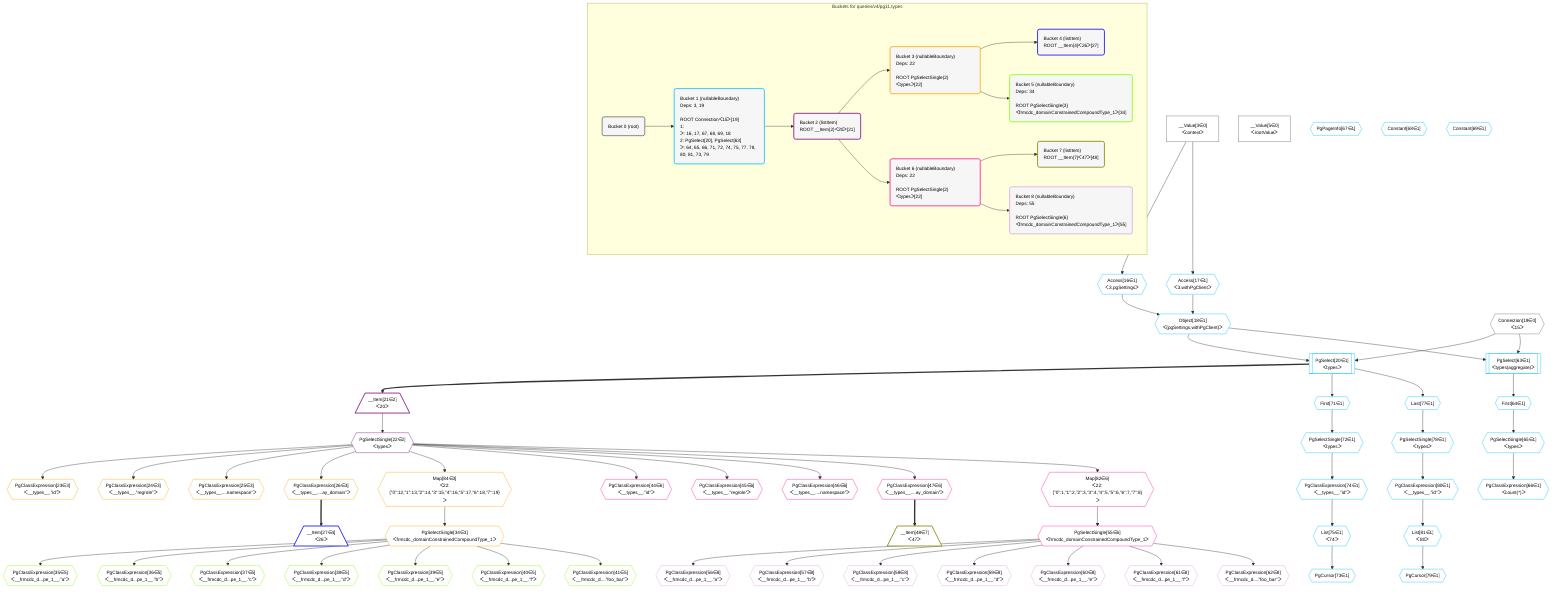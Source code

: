 %%{init: {'themeVariables': { 'fontSize': '12px'}}}%%
graph TD
    classDef path fill:#eee,stroke:#000,color:#000
    classDef plan fill:#fff,stroke-width:1px,color:#000
    classDef itemplan fill:#fff,stroke-width:2px,color:#000
    classDef unbatchedplan fill:#dff,stroke-width:1px,color:#000
    classDef sideeffectplan fill:#fcc,stroke-width:2px,color:#000
    classDef bucket fill:#f6f6f6,color:#000,stroke-width:2px,text-align:left


    %% define steps
    __Value3["__Value[3∈0]<br />ᐸcontextᐳ"]:::plan
    __Value5["__Value[5∈0]<br />ᐸrootValueᐳ"]:::plan
    Access16{{"Access[16∈1]<br />ᐸ3.pgSettingsᐳ"}}:::plan
    Access17{{"Access[17∈1]<br />ᐸ3.withPgClientᐳ"}}:::plan
    Object18{{"Object[18∈1]<br />ᐸ{pgSettings,withPgClient}ᐳ"}}:::plan
    Connection19{{"Connection[19∈0]<br />ᐸ15ᐳ"}}:::plan
    PgSelect20[["PgSelect[20∈1]<br />ᐸtypesᐳ"]]:::plan
    __Item21[/"__Item[21∈2]<br />ᐸ20ᐳ"\]:::itemplan
    PgSelectSingle22{{"PgSelectSingle[22∈2]<br />ᐸtypesᐳ"}}:::plan
    PgClassExpression23{{"PgClassExpression[23∈3]<br />ᐸ__types__.”id”ᐳ"}}:::plan
    PgClassExpression24{{"PgClassExpression[24∈3]<br />ᐸ__types__.”regrole”ᐳ"}}:::plan
    PgClassExpression25{{"PgClassExpression[25∈3]<br />ᐸ__types__....namespace”ᐳ"}}:::plan
    PgClassExpression26{{"PgClassExpression[26∈3]<br />ᐸ__types__....ay_domain”ᐳ"}}:::plan
    __Item27[/"__Item[27∈4]<br />ᐸ26ᐳ"\]:::itemplan
    Map84{{"Map[84∈3]<br />ᐸ22:{”0”:12,”1”:13,”2”:14,”3”:15,”4”:16,”5”:17,”6”:18,”7”:19}ᐳ"}}:::plan
    PgSelectSingle34{{"PgSelectSingle[34∈3]<br />ᐸfrmcdc_domainConstrainedCompoundType_1ᐳ"}}:::plan
    PgClassExpression35{{"PgClassExpression[35∈5]<br />ᐸ__frmcdc_d...pe_1__.”a”ᐳ"}}:::plan
    PgClassExpression36{{"PgClassExpression[36∈5]<br />ᐸ__frmcdc_d...pe_1__.”b”ᐳ"}}:::plan
    PgClassExpression37{{"PgClassExpression[37∈5]<br />ᐸ__frmcdc_d...pe_1__.”c”ᐳ"}}:::plan
    PgClassExpression38{{"PgClassExpression[38∈5]<br />ᐸ__frmcdc_d...pe_1__.”d”ᐳ"}}:::plan
    PgClassExpression39{{"PgClassExpression[39∈5]<br />ᐸ__frmcdc_d...pe_1__.”e”ᐳ"}}:::plan
    PgClassExpression40{{"PgClassExpression[40∈5]<br />ᐸ__frmcdc_d...pe_1__.”f”ᐳ"}}:::plan
    PgClassExpression41{{"PgClassExpression[41∈5]<br />ᐸ__frmcdc_d....”foo_bar”ᐳ"}}:::plan
    PgClassExpression44{{"PgClassExpression[44∈6]<br />ᐸ__types__.”id”ᐳ"}}:::plan
    PgClassExpression45{{"PgClassExpression[45∈6]<br />ᐸ__types__.”regrole”ᐳ"}}:::plan
    PgClassExpression46{{"PgClassExpression[46∈6]<br />ᐸ__types__....namespace”ᐳ"}}:::plan
    PgClassExpression47{{"PgClassExpression[47∈6]<br />ᐸ__types__....ay_domain”ᐳ"}}:::plan
    __Item48[/"__Item[48∈7]<br />ᐸ47ᐳ"\]:::itemplan
    Map82{{"Map[82∈6]<br />ᐸ22:{”0”:1,”1”:2,”2”:3,”3”:4,”4”:5,”5”:6,”6”:7,”7”:8}ᐳ"}}:::plan
    PgSelectSingle55{{"PgSelectSingle[55∈6]<br />ᐸfrmcdc_domainConstrainedCompoundType_1ᐳ"}}:::plan
    PgClassExpression56{{"PgClassExpression[56∈8]<br />ᐸ__frmcdc_d...pe_1__.”a”ᐳ"}}:::plan
    PgClassExpression57{{"PgClassExpression[57∈8]<br />ᐸ__frmcdc_d...pe_1__.”b”ᐳ"}}:::plan
    PgClassExpression58{{"PgClassExpression[58∈8]<br />ᐸ__frmcdc_d...pe_1__.”c”ᐳ"}}:::plan
    PgClassExpression59{{"PgClassExpression[59∈8]<br />ᐸ__frmcdc_d...pe_1__.”d”ᐳ"}}:::plan
    PgClassExpression60{{"PgClassExpression[60∈8]<br />ᐸ__frmcdc_d...pe_1__.”e”ᐳ"}}:::plan
    PgClassExpression61{{"PgClassExpression[61∈8]<br />ᐸ__frmcdc_d...pe_1__.”f”ᐳ"}}:::plan
    PgClassExpression62{{"PgClassExpression[62∈8]<br />ᐸ__frmcdc_d....”foo_bar”ᐳ"}}:::plan
    PgSelect63[["PgSelect[63∈1]<br />ᐸtypes(aggregate)ᐳ"]]:::plan
    First64{{"First[64∈1]"}}:::plan
    PgSelectSingle65{{"PgSelectSingle[65∈1]<br />ᐸtypesᐳ"}}:::plan
    PgClassExpression66{{"PgClassExpression[66∈1]<br />ᐸcount(*)ᐳ"}}:::plan
    PgPageInfo67{{"PgPageInfo[67∈1]"}}:::plan
    Constant68{{"Constant[68∈1]"}}:::plan
    Constant69{{"Constant[69∈1]"}}:::plan
    First71{{"First[71∈1]"}}:::plan
    PgSelectSingle72{{"PgSelectSingle[72∈1]<br />ᐸtypesᐳ"}}:::plan
    PgClassExpression74{{"PgClassExpression[74∈1]<br />ᐸ__types__.”id”ᐳ"}}:::plan
    List75{{"List[75∈1]<br />ᐸ74ᐳ"}}:::plan
    PgCursor73{{"PgCursor[73∈1]"}}:::plan
    Last77{{"Last[77∈1]"}}:::plan
    PgSelectSingle78{{"PgSelectSingle[78∈1]<br />ᐸtypesᐳ"}}:::plan
    PgClassExpression80{{"PgClassExpression[80∈1]<br />ᐸ__types__.”id”ᐳ"}}:::plan
    List81{{"List[81∈1]<br />ᐸ80ᐳ"}}:::plan
    PgCursor79{{"PgCursor[79∈1]"}}:::plan

    %% plan dependencies
    __Value3 --> Access16
    __Value3 --> Access17
    Access16 & Access17 --> Object18
    Object18 & Connection19 --> PgSelect20
    PgSelect20 ==> __Item21
    __Item21 --> PgSelectSingle22
    PgSelectSingle22 --> PgClassExpression23
    PgSelectSingle22 --> PgClassExpression24
    PgSelectSingle22 --> PgClassExpression25
    PgSelectSingle22 --> PgClassExpression26
    PgClassExpression26 ==> __Item27
    PgSelectSingle22 --> Map84
    Map84 --> PgSelectSingle34
    PgSelectSingle34 --> PgClassExpression35
    PgSelectSingle34 --> PgClassExpression36
    PgSelectSingle34 --> PgClassExpression37
    PgSelectSingle34 --> PgClassExpression38
    PgSelectSingle34 --> PgClassExpression39
    PgSelectSingle34 --> PgClassExpression40
    PgSelectSingle34 --> PgClassExpression41
    PgSelectSingle22 --> PgClassExpression44
    PgSelectSingle22 --> PgClassExpression45
    PgSelectSingle22 --> PgClassExpression46
    PgSelectSingle22 --> PgClassExpression47
    PgClassExpression47 ==> __Item48
    PgSelectSingle22 --> Map82
    Map82 --> PgSelectSingle55
    PgSelectSingle55 --> PgClassExpression56
    PgSelectSingle55 --> PgClassExpression57
    PgSelectSingle55 --> PgClassExpression58
    PgSelectSingle55 --> PgClassExpression59
    PgSelectSingle55 --> PgClassExpression60
    PgSelectSingle55 --> PgClassExpression61
    PgSelectSingle55 --> PgClassExpression62
    Object18 & Connection19 --> PgSelect63
    PgSelect63 --> First64
    First64 --> PgSelectSingle65
    PgSelectSingle65 --> PgClassExpression66
    PgSelect20 --> First71
    First71 --> PgSelectSingle72
    PgSelectSingle72 --> PgClassExpression74
    PgClassExpression74 --> List75
    List75 --> PgCursor73
    PgSelect20 --> Last77
    Last77 --> PgSelectSingle78
    PgSelectSingle78 --> PgClassExpression80
    PgClassExpression80 --> List81
    List81 --> PgCursor79

    subgraph "Buckets for queries/v4/pg11.types"
    Bucket0("Bucket 0 (root)"):::bucket
    classDef bucket0 stroke:#696969
    class Bucket0,__Value3,__Value5,Connection19 bucket0
    Bucket1("Bucket 1 (nullableBoundary)<br />Deps: 3, 19<br /><br />ROOT Connectionᐸ15ᐳ[19]<br />1: <br />ᐳ: 16, 17, 67, 68, 69, 18<br />2: PgSelect[20], PgSelect[63]<br />ᐳ: 64, 65, 66, 71, 72, 74, 75, 77, 78, 80, 81, 73, 79"):::bucket
    classDef bucket1 stroke:#00bfff
    class Bucket1,Access16,Access17,Object18,PgSelect20,PgSelect63,First64,PgSelectSingle65,PgClassExpression66,PgPageInfo67,Constant68,Constant69,First71,PgSelectSingle72,PgCursor73,PgClassExpression74,List75,Last77,PgSelectSingle78,PgCursor79,PgClassExpression80,List81 bucket1
    Bucket2("Bucket 2 (listItem)<br />ROOT __Item{2}ᐸ20ᐳ[21]"):::bucket
    classDef bucket2 stroke:#7f007f
    class Bucket2,__Item21,PgSelectSingle22 bucket2
    Bucket3("Bucket 3 (nullableBoundary)<br />Deps: 22<br /><br />ROOT PgSelectSingle{2}ᐸtypesᐳ[22]"):::bucket
    classDef bucket3 stroke:#ffa500
    class Bucket3,PgClassExpression23,PgClassExpression24,PgClassExpression25,PgClassExpression26,PgSelectSingle34,Map84 bucket3
    Bucket4("Bucket 4 (listItem)<br />ROOT __Item{4}ᐸ26ᐳ[27]"):::bucket
    classDef bucket4 stroke:#0000ff
    class Bucket4,__Item27 bucket4
    Bucket5("Bucket 5 (nullableBoundary)<br />Deps: 34<br /><br />ROOT PgSelectSingle{3}ᐸfrmcdc_domainConstrainedCompoundType_1ᐳ[34]"):::bucket
    classDef bucket5 stroke:#7fff00
    class Bucket5,PgClassExpression35,PgClassExpression36,PgClassExpression37,PgClassExpression38,PgClassExpression39,PgClassExpression40,PgClassExpression41 bucket5
    Bucket6("Bucket 6 (nullableBoundary)<br />Deps: 22<br /><br />ROOT PgSelectSingle{2}ᐸtypesᐳ[22]"):::bucket
    classDef bucket6 stroke:#ff1493
    class Bucket6,PgClassExpression44,PgClassExpression45,PgClassExpression46,PgClassExpression47,PgSelectSingle55,Map82 bucket6
    Bucket7("Bucket 7 (listItem)<br />ROOT __Item{7}ᐸ47ᐳ[48]"):::bucket
    classDef bucket7 stroke:#808000
    class Bucket7,__Item48 bucket7
    Bucket8("Bucket 8 (nullableBoundary)<br />Deps: 55<br /><br />ROOT PgSelectSingle{6}ᐸfrmcdc_domainConstrainedCompoundType_1ᐳ[55]"):::bucket
    classDef bucket8 stroke:#dda0dd
    class Bucket8,PgClassExpression56,PgClassExpression57,PgClassExpression58,PgClassExpression59,PgClassExpression60,PgClassExpression61,PgClassExpression62 bucket8
    Bucket0 --> Bucket1
    Bucket1 --> Bucket2
    Bucket2 --> Bucket3 & Bucket6
    Bucket3 --> Bucket4 & Bucket5
    Bucket6 --> Bucket7 & Bucket8
    end